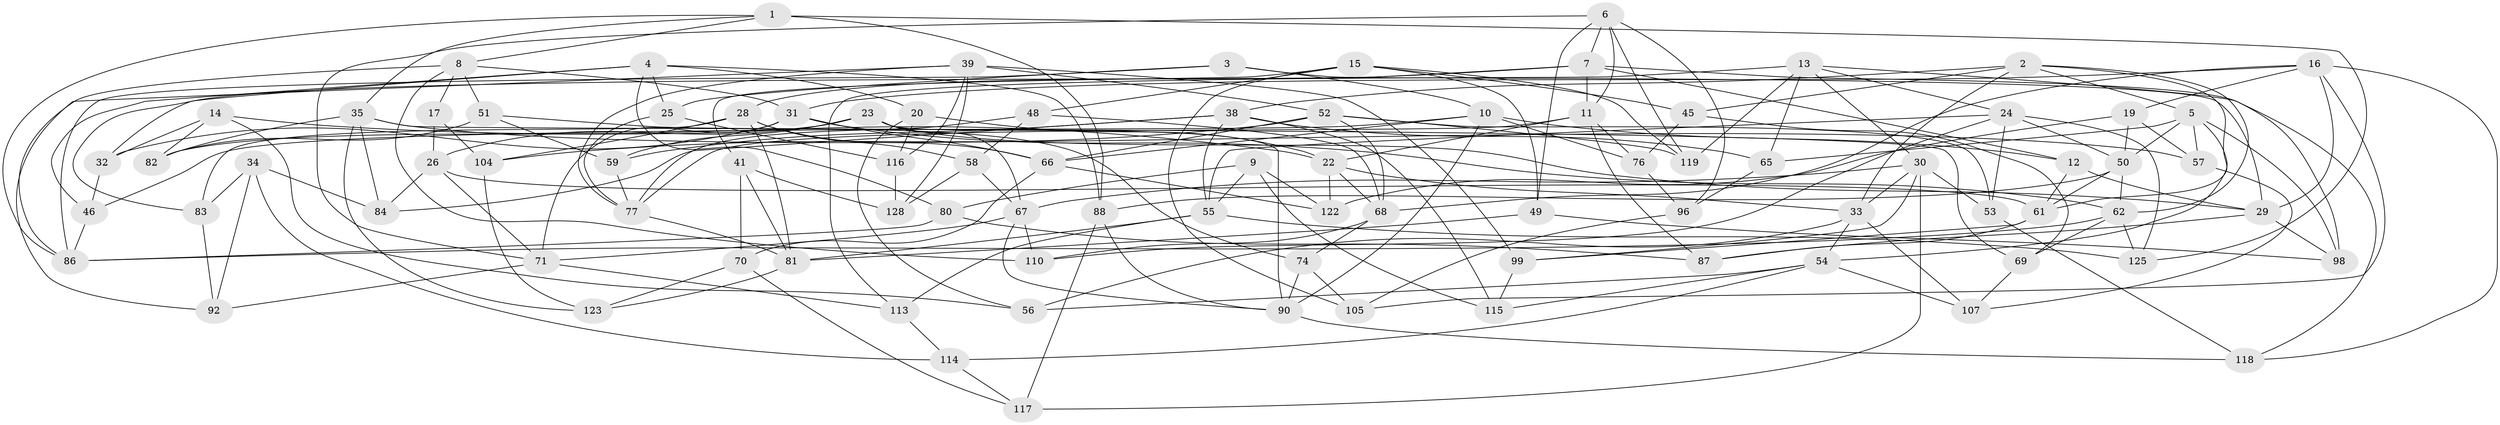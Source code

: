 // Generated by graph-tools (version 1.1) at 2025/52/02/27/25 19:52:33]
// undirected, 89 vertices, 215 edges
graph export_dot {
graph [start="1"]
  node [color=gray90,style=filled];
  1 [super="+78"];
  2 [super="+106"];
  3;
  4 [super="+44"];
  5 [super="+27"];
  6 [super="+21"];
  7 [super="+85"];
  8 [super="+101"];
  9;
  10 [super="+124"];
  11 [super="+43"];
  12;
  13 [super="+18"];
  14;
  15 [super="+102"];
  16 [super="+64"];
  17;
  19;
  20;
  22 [super="+42"];
  23 [super="+36"];
  24 [super="+47"];
  25;
  26 [super="+60"];
  28 [super="+75"];
  29 [super="+40"];
  30 [super="+108"];
  31 [super="+89"];
  32;
  33 [super="+37"];
  34;
  35 [super="+93"];
  38 [super="+100"];
  39 [super="+94"];
  41;
  45;
  46;
  48;
  49;
  50 [super="+91"];
  51;
  52 [super="+95"];
  53;
  54 [super="+121"];
  55 [super="+63"];
  56;
  57;
  58;
  59;
  61 [super="+97"];
  62 [super="+72"];
  65;
  66 [super="+79"];
  67 [super="+73"];
  68 [super="+103"];
  69;
  70;
  71 [super="+120"];
  74;
  76;
  77 [super="+127"];
  80;
  81 [super="+109"];
  82;
  83;
  84;
  86 [super="+126"];
  87;
  88 [super="+111"];
  90 [super="+112"];
  92;
  96;
  98;
  99;
  104;
  105;
  107;
  110;
  113;
  114;
  115;
  116;
  117;
  118;
  119;
  122;
  123;
  125;
  128;
  1 -- 125;
  1 -- 88 [weight=2];
  1 -- 8;
  1 -- 86;
  1 -- 35;
  2 -- 62;
  2 -- 5;
  2 -- 61;
  2 -- 33;
  2 -- 45;
  2 -- 38;
  3 -- 29;
  3 -- 86;
  3 -- 25;
  3 -- 10;
  4 -- 25;
  4 -- 20;
  4 -- 32;
  4 -- 88;
  4 -- 80;
  4 -- 46;
  5 -- 57;
  5 -- 65;
  5 -- 98;
  5 -- 54;
  5 -- 50;
  6 -- 49;
  6 -- 96;
  6 -- 71;
  6 -- 119;
  6 -- 7;
  6 -- 11;
  7 -- 118;
  7 -- 12;
  7 -- 83;
  7 -- 28;
  7 -- 11;
  8 -- 17;
  8 -- 86;
  8 -- 51;
  8 -- 110;
  8 -- 31;
  9 -- 80;
  9 -- 122;
  9 -- 115;
  9 -- 55;
  10 -- 76;
  10 -- 90;
  10 -- 66;
  10 -- 12;
  10 -- 46;
  11 -- 87;
  11 -- 76;
  11 -- 22;
  11 -- 77;
  12 -- 29;
  12 -- 61;
  13 -- 65;
  13 -- 119;
  13 -- 113;
  13 -- 24;
  13 -- 98;
  13 -- 30;
  14 -- 82;
  14 -- 56;
  14 -- 32;
  14 -- 22;
  15 -- 105;
  15 -- 119;
  15 -- 49;
  15 -- 48;
  15 -- 41;
  15 -- 45;
  16 -- 105;
  16 -- 118;
  16 -- 31;
  16 -- 19;
  16 -- 68;
  16 -- 29;
  17 -- 26 [weight=2];
  17 -- 104;
  19 -- 122;
  19 -- 57;
  19 -- 50;
  20 -- 56;
  20 -- 116;
  20 -- 22;
  22 -- 68;
  22 -- 122;
  22 -- 33;
  23 -- 90;
  23 -- 29;
  23 -- 59;
  23 -- 26;
  23 -- 67;
  23 -- 82;
  24 -- 53;
  24 -- 110;
  24 -- 50;
  24 -- 125;
  24 -- 55;
  25 -- 116;
  25 -- 77;
  26 -- 71;
  26 -- 84;
  26 -- 61;
  28 -- 83;
  28 -- 66;
  28 -- 104;
  28 -- 81;
  28 -- 58;
  29 -- 98;
  29 -- 87;
  30 -- 99;
  30 -- 117;
  30 -- 67;
  30 -- 53;
  30 -- 33;
  31 -- 32;
  31 -- 62;
  31 -- 66;
  31 -- 71;
  32 -- 46;
  33 -- 56;
  33 -- 107;
  33 -- 54;
  34 -- 92;
  34 -- 114;
  34 -- 83;
  34 -- 84;
  35 -- 69;
  35 -- 123;
  35 -- 82;
  35 -- 57;
  35 -- 84;
  38 -- 115;
  38 -- 84;
  38 -- 65;
  38 -- 59;
  38 -- 55;
  39 -- 77;
  39 -- 116;
  39 -- 99;
  39 -- 128;
  39 -- 52;
  39 -- 92;
  41 -- 70;
  41 -- 128;
  41 -- 81;
  45 -- 69;
  45 -- 76;
  46 -- 86;
  48 -- 58;
  48 -- 77;
  48 -- 68;
  49 -- 81;
  49 -- 98;
  50 -- 88;
  50 -- 62;
  50 -- 61;
  51 -- 74;
  51 -- 59;
  51 -- 82;
  52 -- 53;
  52 -- 104;
  52 -- 66;
  52 -- 119;
  52 -- 68;
  53 -- 118;
  54 -- 114;
  54 -- 107;
  54 -- 56;
  54 -- 115;
  55 -- 113;
  55 -- 81;
  55 -- 125;
  57 -- 107;
  58 -- 128;
  58 -- 67;
  59 -- 77;
  61 -- 99;
  61 -- 87;
  62 -- 69;
  62 -- 86;
  62 -- 125;
  65 -- 96;
  66 -- 122;
  66 -- 70;
  67 -- 90;
  67 -- 110;
  67 -- 71;
  68 -- 74;
  68 -- 110;
  69 -- 107;
  70 -- 123;
  70 -- 117;
  71 -- 92;
  71 -- 113;
  74 -- 90;
  74 -- 105;
  76 -- 96;
  77 -- 81;
  80 -- 87;
  80 -- 86;
  81 -- 123;
  83 -- 92;
  88 -- 117;
  88 -- 90;
  90 -- 118;
  96 -- 105;
  99 -- 115;
  104 -- 123;
  113 -- 114;
  114 -- 117;
  116 -- 128;
}
